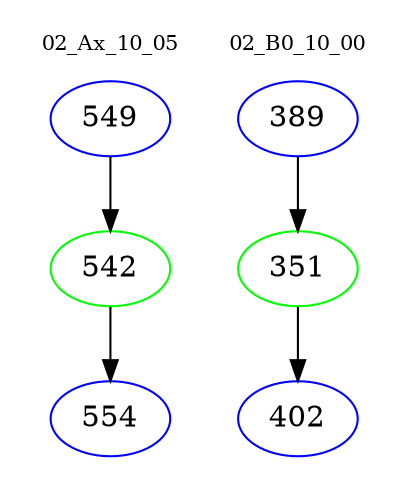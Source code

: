digraph{
subgraph cluster_0 {
color = white
label = "02_Ax_10_05";
fontsize=10;
T0_549 [label="549", color="blue"]
T0_549 -> T0_542 [color="black"]
T0_542 [label="542", color="green"]
T0_542 -> T0_554 [color="black"]
T0_554 [label="554", color="blue"]
}
subgraph cluster_1 {
color = white
label = "02_B0_10_00";
fontsize=10;
T1_389 [label="389", color="blue"]
T1_389 -> T1_351 [color="black"]
T1_351 [label="351", color="green"]
T1_351 -> T1_402 [color="black"]
T1_402 [label="402", color="blue"]
}
}
